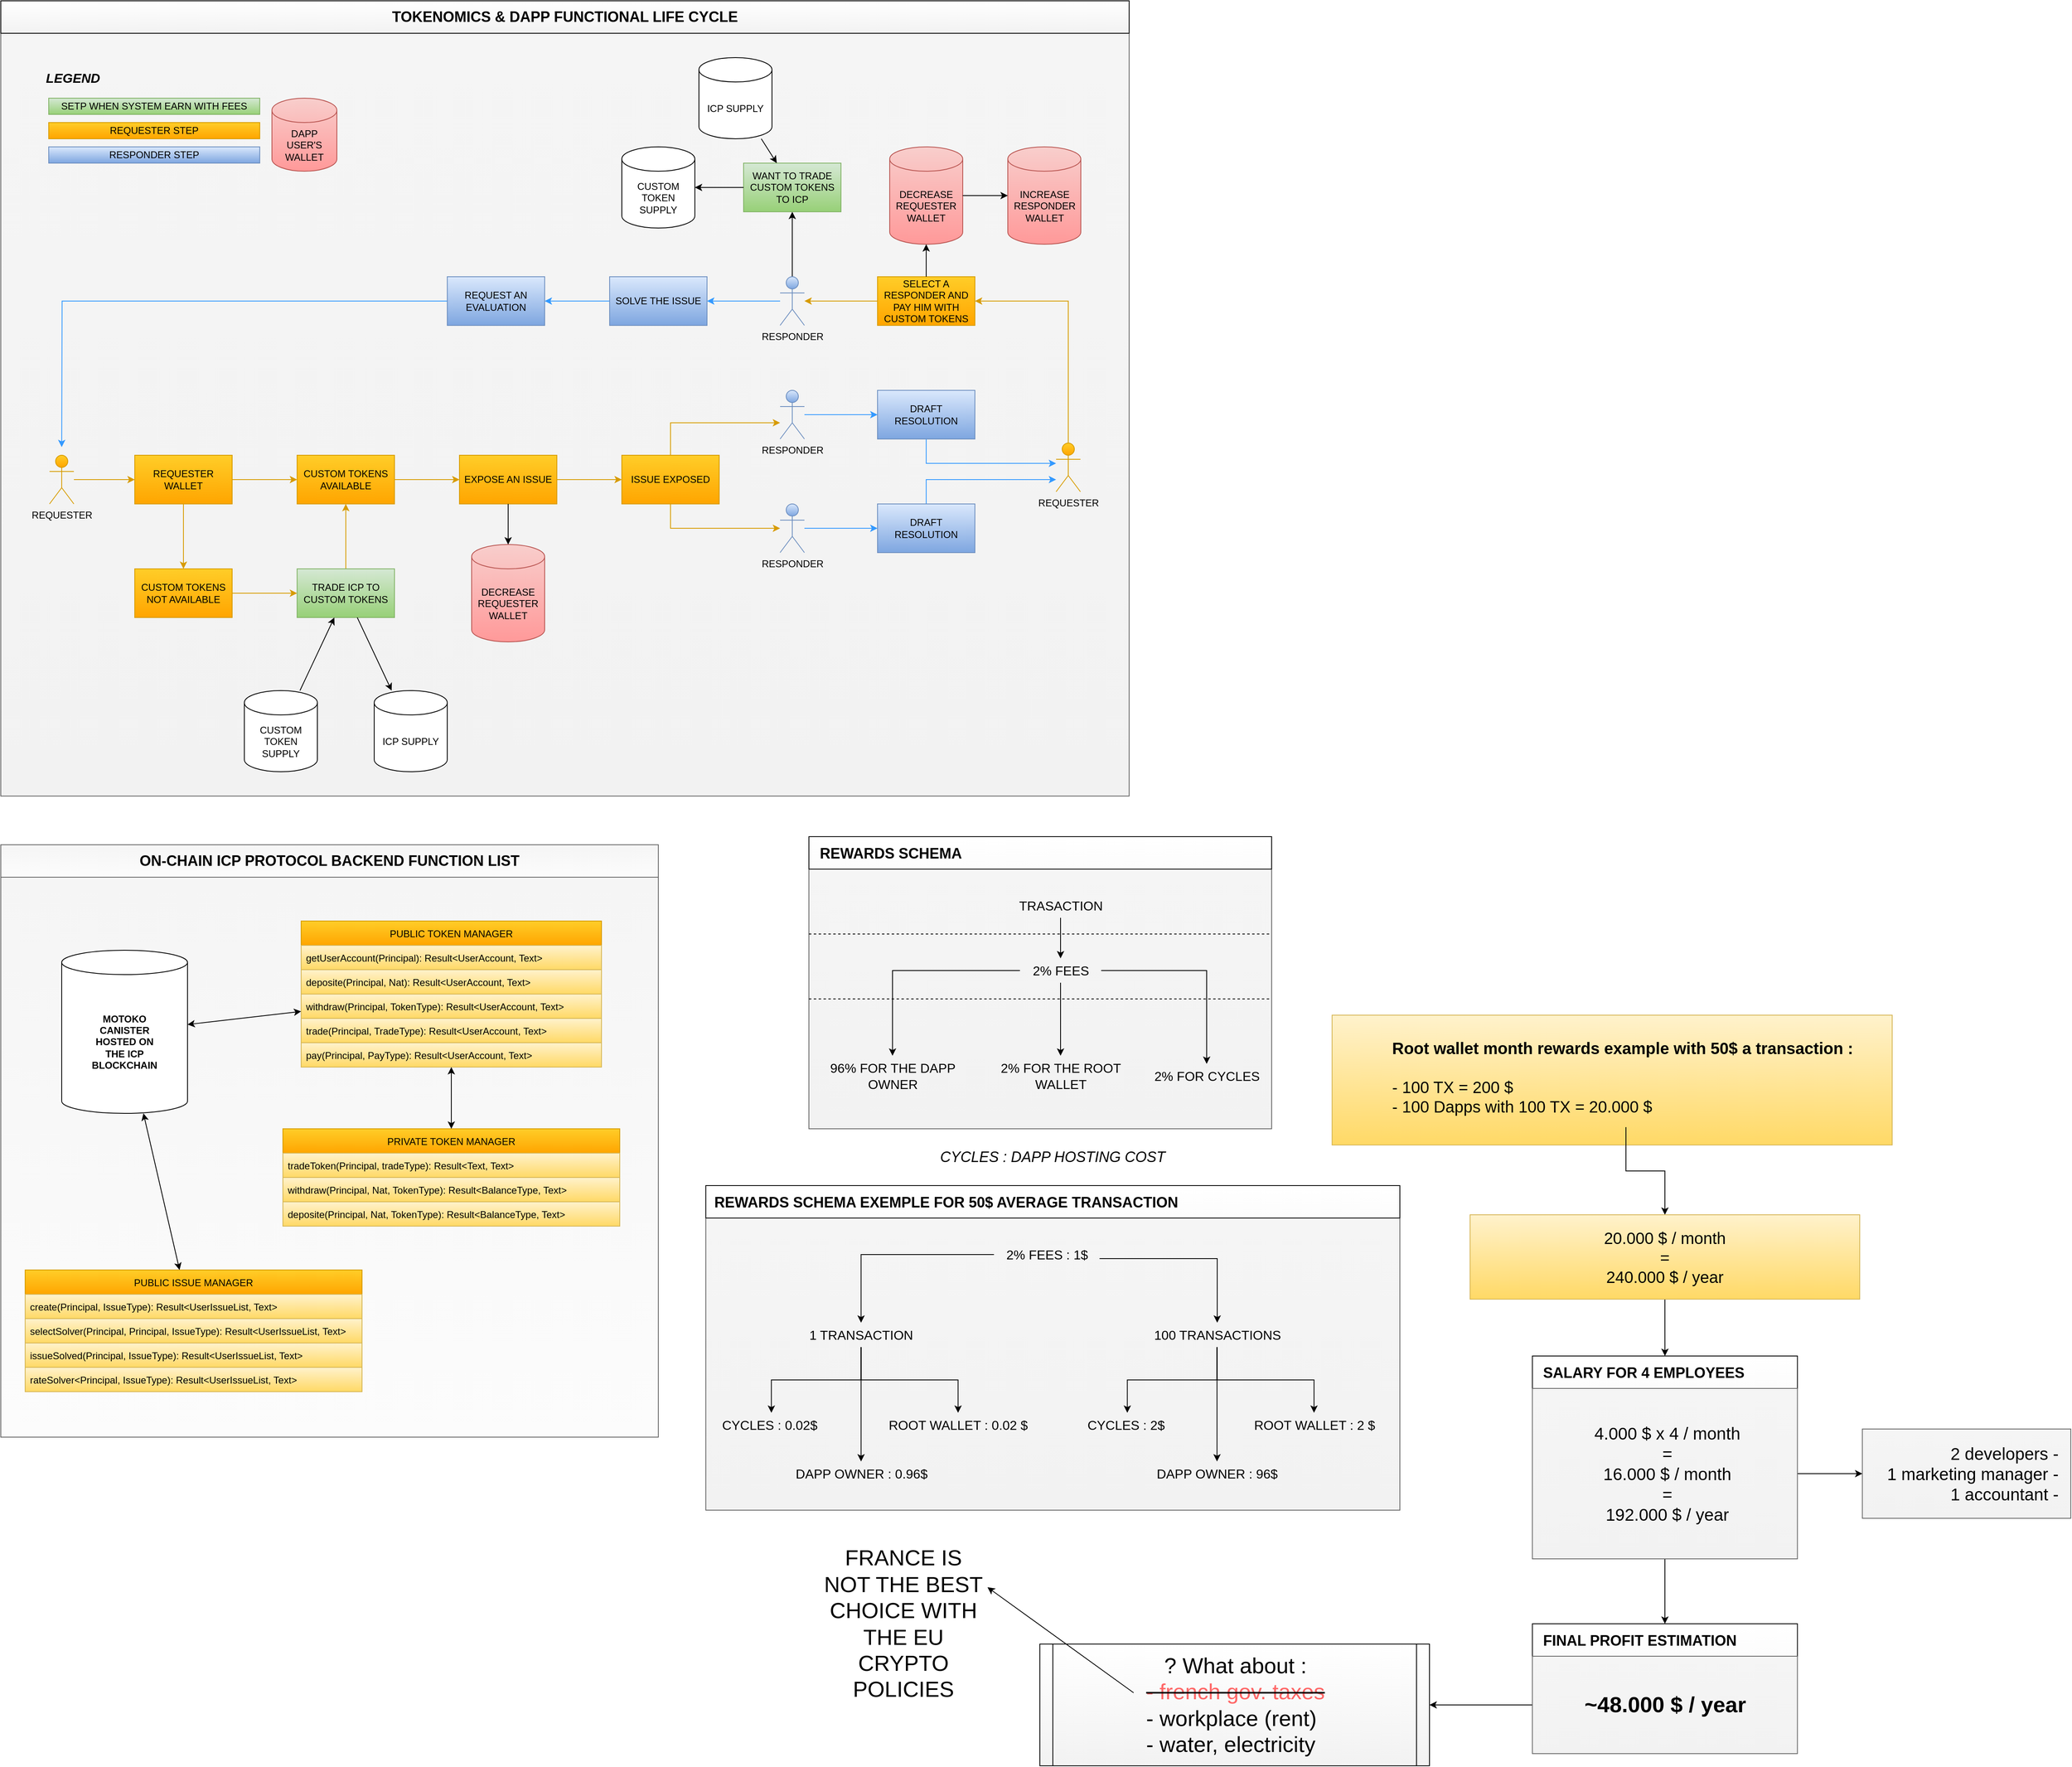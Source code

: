 <mxfile version="20.0.4" type="github">
  <diagram id="-E4rqIcrRXrwPLXp2Tc1" name="Page-1">
    <mxGraphModel dx="1896" dy="1011" grid="1" gridSize="10" guides="1" tooltips="1" connect="1" arrows="1" fold="1" page="1" pageScale="1" pageWidth="827" pageHeight="1169" math="0" shadow="0">
      <root>
        <mxCell id="0" />
        <mxCell id="1" parent="0" />
        <mxCell id="Ue3m3ns21DTPb-Fn_mAA-94" value="" style="rounded=0;whiteSpace=wrap;html=1;fontSize=16;gradientColor=#FCFCFC;" vertex="1" parent="1">
          <mxGeometry x="1886.75" y="2040" width="326.5" height="40" as="geometry" />
        </mxCell>
        <mxCell id="Ue3m3ns21DTPb-Fn_mAA-82" value="" style="rounded=0;whiteSpace=wrap;html=1;fontSize=20;gradientColor=#ffd966;fillColor=#fff2cc;strokeColor=#d6b656;" vertex="1" parent="1">
          <mxGeometry x="1640" y="1290" width="690" height="160" as="geometry" />
        </mxCell>
        <mxCell id="Ue3m3ns21DTPb-Fn_mAA-72" value="" style="rounded=0;whiteSpace=wrap;html=1;fontSize=16;gradientColor=#F2F2F2;fillColor=#f5f5f5;strokeColor=#666666;" vertex="1" parent="1">
          <mxGeometry x="868.5" y="1540" width="855" height="360" as="geometry" />
        </mxCell>
        <mxCell id="Ue3m3ns21DTPb-Fn_mAA-50" value="" style="rounded=0;whiteSpace=wrap;html=1;fontSize=16;gradientColor=#F2F2F2;fillColor=#f5f5f5;strokeColor=#666666;" vertex="1" parent="1">
          <mxGeometry x="995.5" y="1110" width="570" height="320" as="geometry" />
        </mxCell>
        <mxCell id="Ue3m3ns21DTPb-Fn_mAA-28" value="" style="rounded=0;whiteSpace=wrap;html=1;fillColor=#f5f5f5;gradientColor=#FCFCFC;strokeColor=#666666;" vertex="1" parent="1">
          <mxGeometry y="1120" width="810" height="690" as="geometry" />
        </mxCell>
        <mxCell id="-_ocpUVoCZEyNk-bwwx2-116" value="" style="rounded=0;whiteSpace=wrap;html=1;fillColor=#f5f5f5;gradientColor=#F2F2F2;strokeColor=#666666;movable=1;resizable=1;rotatable=1;deletable=1;editable=1;connectable=1;" parent="1" vertex="1">
          <mxGeometry y="80" width="1390" height="940" as="geometry" />
        </mxCell>
        <mxCell id="-_ocpUVoCZEyNk-bwwx2-2" value="ICP SUPPLY" style="shape=cylinder3;whiteSpace=wrap;html=1;boundedLbl=1;backgroundOutline=1;size=15;" parent="1" vertex="1">
          <mxGeometry x="460" y="890" width="90" height="100" as="geometry" />
        </mxCell>
        <mxCell id="-_ocpUVoCZEyNk-bwwx2-12" value="" style="edgeStyle=orthogonalEdgeStyle;rounded=0;orthogonalLoop=1;jettySize=auto;html=1;strokeWidth=1;fillColor=#ffcd28;strokeColor=#d79b00;gradientColor=#ffa500;" parent="1" source="-_ocpUVoCZEyNk-bwwx2-3" target="-_ocpUVoCZEyNk-bwwx2-11" edge="1">
          <mxGeometry relative="1" as="geometry" />
        </mxCell>
        <mxCell id="-_ocpUVoCZEyNk-bwwx2-3" value="REQUESTER" style="shape=umlActor;verticalLabelPosition=bottom;verticalAlign=top;html=1;outlineConnect=0;fillColor=#ffcd28;strokeColor=#d79b00;gradientColor=#ffa500;" parent="1" vertex="1">
          <mxGeometry x="60" y="600" width="30" height="60" as="geometry" />
        </mxCell>
        <mxCell id="-_ocpUVoCZEyNk-bwwx2-7" value="CUSTOM TOKEN SUPPLY" style="shape=cylinder3;whiteSpace=wrap;html=1;boundedLbl=1;backgroundOutline=1;size=15;" parent="1" vertex="1">
          <mxGeometry x="300" y="890" width="90" height="100" as="geometry" />
        </mxCell>
        <mxCell id="-_ocpUVoCZEyNk-bwwx2-14" value="" style="edgeStyle=orthogonalEdgeStyle;rounded=0;orthogonalLoop=1;jettySize=auto;html=1;fillColor=#ffcd28;strokeColor=#d79b00;gradientColor=#ffa500;" parent="1" source="-_ocpUVoCZEyNk-bwwx2-11" target="-_ocpUVoCZEyNk-bwwx2-13" edge="1">
          <mxGeometry relative="1" as="geometry" />
        </mxCell>
        <mxCell id="-_ocpUVoCZEyNk-bwwx2-25" value="" style="edgeStyle=orthogonalEdgeStyle;rounded=0;orthogonalLoop=1;jettySize=auto;html=1;fillColor=#ffcd28;gradientColor=#ffa500;strokeColor=#d79b00;" parent="1" source="-_ocpUVoCZEyNk-bwwx2-11" target="-_ocpUVoCZEyNk-bwwx2-24" edge="1">
          <mxGeometry relative="1" as="geometry" />
        </mxCell>
        <mxCell id="-_ocpUVoCZEyNk-bwwx2-11" value="REQUESTER WALLET" style="whiteSpace=wrap;html=1;verticalAlign=middle;fillColor=#ffcd28;strokeColor=#d79b00;gradientColor=#ffa500;" parent="1" vertex="1">
          <mxGeometry x="165" y="600" width="120" height="60" as="geometry" />
        </mxCell>
        <mxCell id="-_ocpUVoCZEyNk-bwwx2-16" value="" style="edgeStyle=orthogonalEdgeStyle;rounded=0;orthogonalLoop=1;jettySize=auto;html=1;fillColor=#ffcd28;strokeColor=#d79b00;gradientColor=#ffa500;" parent="1" source="-_ocpUVoCZEyNk-bwwx2-13" target="-_ocpUVoCZEyNk-bwwx2-15" edge="1">
          <mxGeometry relative="1" as="geometry" />
        </mxCell>
        <mxCell id="-_ocpUVoCZEyNk-bwwx2-13" value="CUSTOM TOKENS AVAILABLE" style="whiteSpace=wrap;html=1;verticalAlign=middle;fillColor=#ffcd28;strokeColor=#d79b00;gradientColor=#ffa500;" parent="1" vertex="1">
          <mxGeometry x="365" y="600" width="120" height="60" as="geometry" />
        </mxCell>
        <mxCell id="-_ocpUVoCZEyNk-bwwx2-33" value="" style="edgeStyle=orthogonalEdgeStyle;rounded=0;orthogonalLoop=1;jettySize=auto;html=1;fillColor=#ffcd28;strokeColor=#d79b00;gradientColor=#ffa500;" parent="1" source="-_ocpUVoCZEyNk-bwwx2-15" target="-_ocpUVoCZEyNk-bwwx2-32" edge="1">
          <mxGeometry relative="1" as="geometry" />
        </mxCell>
        <mxCell id="-_ocpUVoCZEyNk-bwwx2-15" value="EXPOSE AN ISSUE" style="whiteSpace=wrap;html=1;verticalAlign=middle;fillColor=#ffcd28;strokeColor=#d79b00;gradientColor=#ffa500;" parent="1" vertex="1">
          <mxGeometry x="565" y="600" width="120" height="60" as="geometry" />
        </mxCell>
        <mxCell id="-_ocpUVoCZEyNk-bwwx2-27" value="" style="edgeStyle=orthogonalEdgeStyle;rounded=0;orthogonalLoop=1;jettySize=auto;html=1;fillColor=#ffcd28;strokeColor=#d79b00;gradientColor=#ffa500;" parent="1" source="-_ocpUVoCZEyNk-bwwx2-24" target="-_ocpUVoCZEyNk-bwwx2-26" edge="1">
          <mxGeometry relative="1" as="geometry" />
        </mxCell>
        <mxCell id="-_ocpUVoCZEyNk-bwwx2-24" value="CUSTOM TOKENS NOT AVAILABLE" style="whiteSpace=wrap;html=1;verticalAlign=middle;fillColor=#ffcd28;strokeColor=#d79b00;gradientColor=#ffa500;" parent="1" vertex="1">
          <mxGeometry x="165" y="740" width="120" height="60" as="geometry" />
        </mxCell>
        <mxCell id="-_ocpUVoCZEyNk-bwwx2-28" value="" style="edgeStyle=orthogonalEdgeStyle;rounded=0;orthogonalLoop=1;jettySize=auto;html=1;fillColor=#ffcd28;gradientColor=#ffa500;strokeColor=#d79b00;" parent="1" source="-_ocpUVoCZEyNk-bwwx2-26" target="-_ocpUVoCZEyNk-bwwx2-13" edge="1">
          <mxGeometry relative="1" as="geometry" />
        </mxCell>
        <mxCell id="-_ocpUVoCZEyNk-bwwx2-26" value="TRADE ICP TO CUSTOM TOKENS" style="whiteSpace=wrap;html=1;verticalAlign=middle;fillColor=#d5e8d4;strokeColor=#82b366;gradientColor=#97d077;" parent="1" vertex="1">
          <mxGeometry x="365" y="740" width="120" height="60" as="geometry" />
        </mxCell>
        <mxCell id="-_ocpUVoCZEyNk-bwwx2-29" value="SETP WHEN SYSTEM EARN WITH FEES" style="whiteSpace=wrap;html=1;verticalAlign=middle;fillColor=#d5e8d4;strokeColor=#82b366;gradientColor=#97d077;" parent="1" vertex="1">
          <mxGeometry x="59" y="160" width="260" height="20" as="geometry" />
        </mxCell>
        <mxCell id="-_ocpUVoCZEyNk-bwwx2-31" value="LEGEND" style="text;html=1;strokeColor=none;fillColor=none;align=center;verticalAlign=middle;whiteSpace=wrap;rounded=0;fontSize=16;fontStyle=3" parent="1" vertex="1">
          <mxGeometry x="59" y="120" width="60" height="30" as="geometry" />
        </mxCell>
        <mxCell id="-_ocpUVoCZEyNk-bwwx2-73" style="edgeStyle=orthogonalEdgeStyle;rounded=0;orthogonalLoop=1;jettySize=auto;html=1;strokeColor=#d79b00;strokeWidth=1;fillColor=#ffcd28;gradientColor=#ffa500;" parent="1" source="-_ocpUVoCZEyNk-bwwx2-32" target="-_ocpUVoCZEyNk-bwwx2-47" edge="1">
          <mxGeometry relative="1" as="geometry">
            <Array as="points">
              <mxPoint x="825" y="690" />
            </Array>
          </mxGeometry>
        </mxCell>
        <mxCell id="-_ocpUVoCZEyNk-bwwx2-75" style="edgeStyle=orthogonalEdgeStyle;rounded=0;orthogonalLoop=1;jettySize=auto;html=1;strokeColor=#d79b00;strokeWidth=1;fillColor=#ffcd28;gradientColor=#ffa500;" parent="1" source="-_ocpUVoCZEyNk-bwwx2-32" target="-_ocpUVoCZEyNk-bwwx2-46" edge="1">
          <mxGeometry relative="1" as="geometry">
            <Array as="points">
              <mxPoint x="825" y="560" />
            </Array>
          </mxGeometry>
        </mxCell>
        <mxCell id="-_ocpUVoCZEyNk-bwwx2-32" value="ISSUE EXPOSED" style="whiteSpace=wrap;html=1;verticalAlign=middle;fillColor=#ffcd28;strokeColor=#d79b00;gradientColor=#ffa500;" parent="1" vertex="1">
          <mxGeometry x="765" y="600" width="120" height="60" as="geometry" />
        </mxCell>
        <mxCell id="-_ocpUVoCZEyNk-bwwx2-39" value="REQUESTER STEP" style="whiteSpace=wrap;html=1;verticalAlign=middle;fillColor=#ffcd28;strokeColor=#d79b00;gradientColor=#ffa500;" parent="1" vertex="1">
          <mxGeometry x="59" y="190" width="260" height="20" as="geometry" />
        </mxCell>
        <mxCell id="-_ocpUVoCZEyNk-bwwx2-40" value="RESPONDER STEP" style="whiteSpace=wrap;html=1;verticalAlign=middle;fillColor=#dae8fc;strokeColor=#6c8ebf;gradientColor=#7ea6e0;" parent="1" vertex="1">
          <mxGeometry x="59" y="220" width="260" height="20" as="geometry" />
        </mxCell>
        <mxCell id="-_ocpUVoCZEyNk-bwwx2-81" style="edgeStyle=orthogonalEdgeStyle;rounded=0;orthogonalLoop=1;jettySize=auto;html=1;strokeColor=#d79b00;strokeWidth=1;fillColor=#ffcd28;gradientColor=#ffa500;" parent="1" source="-_ocpUVoCZEyNk-bwwx2-42" target="-_ocpUVoCZEyNk-bwwx2-80" edge="1">
          <mxGeometry relative="1" as="geometry">
            <Array as="points">
              <mxPoint x="1315" y="410" />
            </Array>
          </mxGeometry>
        </mxCell>
        <mxCell id="-_ocpUVoCZEyNk-bwwx2-42" value="REQUESTER" style="shape=umlActor;verticalLabelPosition=bottom;verticalAlign=top;html=1;outlineConnect=0;fillColor=#ffcd28;strokeColor=#d79b00;gradientColor=#ffa500;" parent="1" vertex="1">
          <mxGeometry x="1300" y="585" width="30" height="60" as="geometry" />
        </mxCell>
        <mxCell id="-_ocpUVoCZEyNk-bwwx2-77" style="edgeStyle=orthogonalEdgeStyle;rounded=0;orthogonalLoop=1;jettySize=auto;html=1;strokeColor=#3399FF;strokeWidth=1;" parent="1" source="-_ocpUVoCZEyNk-bwwx2-46" target="-_ocpUVoCZEyNk-bwwx2-48" edge="1">
          <mxGeometry relative="1" as="geometry" />
        </mxCell>
        <mxCell id="-_ocpUVoCZEyNk-bwwx2-46" value="RESPONDER" style="shape=umlActor;verticalLabelPosition=bottom;verticalAlign=top;html=1;outlineConnect=0;fillColor=#dae8fc;strokeColor=#6c8ebf;gradientColor=#7ea6e0;" parent="1" vertex="1">
          <mxGeometry x="960" y="520" width="30" height="60" as="geometry" />
        </mxCell>
        <mxCell id="-_ocpUVoCZEyNk-bwwx2-76" style="edgeStyle=orthogonalEdgeStyle;rounded=0;orthogonalLoop=1;jettySize=auto;html=1;strokeColor=#3399FF;strokeWidth=1;" parent="1" source="-_ocpUVoCZEyNk-bwwx2-47" target="-_ocpUVoCZEyNk-bwwx2-49" edge="1">
          <mxGeometry relative="1" as="geometry" />
        </mxCell>
        <mxCell id="-_ocpUVoCZEyNk-bwwx2-47" value="RESPONDER" style="shape=umlActor;verticalLabelPosition=bottom;verticalAlign=top;html=1;outlineConnect=0;fillColor=#dae8fc;strokeColor=#6c8ebf;gradientColor=#7ea6e0;" parent="1" vertex="1">
          <mxGeometry x="960" y="660" width="30" height="60" as="geometry" />
        </mxCell>
        <mxCell id="-_ocpUVoCZEyNk-bwwx2-78" style="edgeStyle=orthogonalEdgeStyle;rounded=0;orthogonalLoop=1;jettySize=auto;html=1;strokeColor=#3399FF;strokeWidth=1;" parent="1" source="-_ocpUVoCZEyNk-bwwx2-48" target="-_ocpUVoCZEyNk-bwwx2-42" edge="1">
          <mxGeometry relative="1" as="geometry">
            <Array as="points">
              <mxPoint x="1140" y="610" />
            </Array>
          </mxGeometry>
        </mxCell>
        <mxCell id="-_ocpUVoCZEyNk-bwwx2-48" value="DRAFT RESOLUTION" style="whiteSpace=wrap;html=1;verticalAlign=middle;fillColor=#dae8fc;strokeColor=#6c8ebf;gradientColor=#7ea6e0;" parent="1" vertex="1">
          <mxGeometry x="1080" y="520" width="120" height="60" as="geometry" />
        </mxCell>
        <mxCell id="-_ocpUVoCZEyNk-bwwx2-79" style="edgeStyle=orthogonalEdgeStyle;rounded=0;orthogonalLoop=1;jettySize=auto;html=1;strokeColor=#3399FF;strokeWidth=1;" parent="1" source="-_ocpUVoCZEyNk-bwwx2-49" target="-_ocpUVoCZEyNk-bwwx2-42" edge="1">
          <mxGeometry relative="1" as="geometry">
            <Array as="points">
              <mxPoint x="1140" y="630" />
            </Array>
          </mxGeometry>
        </mxCell>
        <mxCell id="-_ocpUVoCZEyNk-bwwx2-49" value="DRAFT RESOLUTION" style="whiteSpace=wrap;html=1;verticalAlign=middle;fillColor=#dae8fc;strokeColor=#6c8ebf;gradientColor=#7ea6e0;" parent="1" vertex="1">
          <mxGeometry x="1080" y="660" width="120" height="60" as="geometry" />
        </mxCell>
        <mxCell id="-_ocpUVoCZEyNk-bwwx2-87" style="edgeStyle=orthogonalEdgeStyle;rounded=0;orthogonalLoop=1;jettySize=auto;html=1;strokeColor=#d79b00;strokeWidth=1;fillColor=#ffcd28;gradientColor=#ffa500;" parent="1" source="-_ocpUVoCZEyNk-bwwx2-80" target="-_ocpUVoCZEyNk-bwwx2-86" edge="1">
          <mxGeometry relative="1" as="geometry" />
        </mxCell>
        <mxCell id="-_ocpUVoCZEyNk-bwwx2-80" value="SELECT A RESPONDER AND PAY HIM WITH CUSTOM TOKENS" style="whiteSpace=wrap;html=1;verticalAlign=middle;fillColor=#ffcd28;strokeColor=#d79b00;gradientColor=#ffa500;" parent="1" vertex="1">
          <mxGeometry x="1080" y="380" width="120" height="60" as="geometry" />
        </mxCell>
        <mxCell id="-_ocpUVoCZEyNk-bwwx2-89" style="edgeStyle=orthogonalEdgeStyle;rounded=0;orthogonalLoop=1;jettySize=auto;html=1;strokeColor=#3399FF;strokeWidth=1;" parent="1" source="-_ocpUVoCZEyNk-bwwx2-86" target="-_ocpUVoCZEyNk-bwwx2-88" edge="1">
          <mxGeometry relative="1" as="geometry" />
        </mxCell>
        <mxCell id="-_ocpUVoCZEyNk-bwwx2-102" value="" style="edgeStyle=orthogonalEdgeStyle;rounded=0;orthogonalLoop=1;jettySize=auto;html=1;startArrow=none;startFill=0;endArrow=classic;endFill=1;strokeColor=#000000;strokeWidth=1;" parent="1" source="-_ocpUVoCZEyNk-bwwx2-86" target="-_ocpUVoCZEyNk-bwwx2-101" edge="1">
          <mxGeometry relative="1" as="geometry" />
        </mxCell>
        <mxCell id="-_ocpUVoCZEyNk-bwwx2-86" value="RESPONDER" style="shape=umlActor;verticalLabelPosition=bottom;verticalAlign=top;html=1;outlineConnect=0;fillColor=#dae8fc;strokeColor=#6c8ebf;gradientColor=#7ea6e0;" parent="1" vertex="1">
          <mxGeometry x="960" y="380" width="30" height="60" as="geometry" />
        </mxCell>
        <mxCell id="-_ocpUVoCZEyNk-bwwx2-91" value="" style="edgeStyle=orthogonalEdgeStyle;rounded=0;orthogonalLoop=1;jettySize=auto;html=1;strokeColor=#3399FF;strokeWidth=1;" parent="1" source="-_ocpUVoCZEyNk-bwwx2-88" target="-_ocpUVoCZEyNk-bwwx2-90" edge="1">
          <mxGeometry relative="1" as="geometry" />
        </mxCell>
        <mxCell id="-_ocpUVoCZEyNk-bwwx2-88" value="SOLVE THE ISSUE" style="whiteSpace=wrap;html=1;verticalAlign=middle;fillColor=#dae8fc;strokeColor=#6c8ebf;gradientColor=#7ea6e0;" parent="1" vertex="1">
          <mxGeometry x="750" y="380" width="120" height="60" as="geometry" />
        </mxCell>
        <mxCell id="-_ocpUVoCZEyNk-bwwx2-92" style="edgeStyle=orthogonalEdgeStyle;rounded=0;orthogonalLoop=1;jettySize=auto;html=1;strokeColor=#3399FF;strokeWidth=1;" parent="1" source="-_ocpUVoCZEyNk-bwwx2-90" edge="1">
          <mxGeometry relative="1" as="geometry">
            <mxPoint x="75" y="590" as="targetPoint" />
          </mxGeometry>
        </mxCell>
        <mxCell id="-_ocpUVoCZEyNk-bwwx2-90" value="REQUEST AN EVALUATION" style="whiteSpace=wrap;html=1;verticalAlign=middle;fillColor=#dae8fc;strokeColor=#6c8ebf;gradientColor=#7ea6e0;" parent="1" vertex="1">
          <mxGeometry x="550" y="380" width="120" height="60" as="geometry" />
        </mxCell>
        <mxCell id="-_ocpUVoCZEyNk-bwwx2-95" value="" style="endArrow=classic;html=1;rounded=0;strokeColor=#000000;strokeWidth=1;" parent="1" source="-_ocpUVoCZEyNk-bwwx2-26" target="-_ocpUVoCZEyNk-bwwx2-2" edge="1">
          <mxGeometry width="50" height="50" relative="1" as="geometry">
            <mxPoint x="770" y="770" as="sourcePoint" />
            <mxPoint x="820" y="720" as="targetPoint" />
          </mxGeometry>
        </mxCell>
        <mxCell id="-_ocpUVoCZEyNk-bwwx2-96" value="" style="endArrow=classic;html=1;rounded=0;strokeColor=#000000;strokeWidth=1;" parent="1" source="-_ocpUVoCZEyNk-bwwx2-7" target="-_ocpUVoCZEyNk-bwwx2-26" edge="1">
          <mxGeometry width="50" height="50" relative="1" as="geometry">
            <mxPoint x="770" y="770" as="sourcePoint" />
            <mxPoint x="820" y="720" as="targetPoint" />
          </mxGeometry>
        </mxCell>
        <mxCell id="-_ocpUVoCZEyNk-bwwx2-97" value="DECREASE REQUESTER WALLET" style="shape=cylinder3;whiteSpace=wrap;html=1;boundedLbl=1;backgroundOutline=1;size=15;fillColor=#f8cecc;gradientColor=#FF9999;strokeColor=#b85450;" parent="1" vertex="1">
          <mxGeometry x="580" y="710" width="90" height="120" as="geometry" />
        </mxCell>
        <mxCell id="-_ocpUVoCZEyNk-bwwx2-98" value="" style="endArrow=classic;html=1;rounded=0;strokeColor=#000000;strokeWidth=1;" parent="1" source="-_ocpUVoCZEyNk-bwwx2-15" target="-_ocpUVoCZEyNk-bwwx2-97" edge="1">
          <mxGeometry width="50" height="50" relative="1" as="geometry">
            <mxPoint x="770" y="770" as="sourcePoint" />
            <mxPoint x="820" y="720" as="targetPoint" />
          </mxGeometry>
        </mxCell>
        <mxCell id="-_ocpUVoCZEyNk-bwwx2-101" value="WANT TO TRADE CUSTOM TOKENS TO ICP" style="whiteSpace=wrap;html=1;verticalAlign=middle;fillColor=#d5e8d4;strokeColor=#82b366;gradientColor=#97d077;" parent="1" vertex="1">
          <mxGeometry x="915" y="240" width="120" height="60" as="geometry" />
        </mxCell>
        <mxCell id="-_ocpUVoCZEyNk-bwwx2-104" value="ICP SUPPLY" style="shape=cylinder3;whiteSpace=wrap;html=1;boundedLbl=1;backgroundOutline=1;size=15;" parent="1" vertex="1">
          <mxGeometry x="860" y="110" width="90" height="100" as="geometry" />
        </mxCell>
        <mxCell id="-_ocpUVoCZEyNk-bwwx2-105" value="CUSTOM TOKEN SUPPLY" style="shape=cylinder3;whiteSpace=wrap;html=1;boundedLbl=1;backgroundOutline=1;size=15;" parent="1" vertex="1">
          <mxGeometry x="765" y="220" width="90" height="100" as="geometry" />
        </mxCell>
        <mxCell id="-_ocpUVoCZEyNk-bwwx2-106" value="" style="endArrow=classic;html=1;rounded=0;strokeColor=#000000;strokeWidth=1;" parent="1" source="-_ocpUVoCZEyNk-bwwx2-101" target="-_ocpUVoCZEyNk-bwwx2-105" edge="1">
          <mxGeometry width="50" height="50" relative="1" as="geometry">
            <mxPoint x="700" y="340" as="sourcePoint" />
            <mxPoint x="750" y="290" as="targetPoint" />
          </mxGeometry>
        </mxCell>
        <mxCell id="-_ocpUVoCZEyNk-bwwx2-108" value="" style="endArrow=classic;html=1;rounded=0;strokeColor=#000000;strokeWidth=1;" parent="1" source="-_ocpUVoCZEyNk-bwwx2-104" target="-_ocpUVoCZEyNk-bwwx2-101" edge="1">
          <mxGeometry width="50" height="50" relative="1" as="geometry">
            <mxPoint x="700" y="340" as="sourcePoint" />
            <mxPoint x="750" y="290" as="targetPoint" />
          </mxGeometry>
        </mxCell>
        <mxCell id="-_ocpUVoCZEyNk-bwwx2-111" value="DAPP USER&#39;S WALLET" style="shape=cylinder3;whiteSpace=wrap;html=1;boundedLbl=1;backgroundOutline=1;size=15;fillColor=#f8cecc;gradientColor=#FF9999;strokeColor=#b85450;" parent="1" vertex="1">
          <mxGeometry x="334" y="160" width="80" height="90" as="geometry" />
        </mxCell>
        <mxCell id="-_ocpUVoCZEyNk-bwwx2-112" value="INCREASE RESPONDER WALLET" style="shape=cylinder3;whiteSpace=wrap;html=1;boundedLbl=1;backgroundOutline=1;size=15;fillColor=#f8cecc;gradientColor=#FF9999;strokeColor=#b85450;" parent="1" vertex="1">
          <mxGeometry x="1240.5" y="220" width="90" height="120" as="geometry" />
        </mxCell>
        <mxCell id="-_ocpUVoCZEyNk-bwwx2-113" value="DECREASE REQUESTER WALLET" style="shape=cylinder3;whiteSpace=wrap;html=1;boundedLbl=1;backgroundOutline=1;size=15;fillColor=#f8cecc;gradientColor=#FF9999;strokeColor=#b85450;" parent="1" vertex="1">
          <mxGeometry x="1095" y="220" width="90" height="120" as="geometry" />
        </mxCell>
        <mxCell id="-_ocpUVoCZEyNk-bwwx2-114" value="" style="endArrow=classic;html=1;rounded=0;strokeColor=#000000;strokeWidth=1;" parent="1" source="-_ocpUVoCZEyNk-bwwx2-80" target="-_ocpUVoCZEyNk-bwwx2-113" edge="1">
          <mxGeometry width="50" height="50" relative="1" as="geometry">
            <mxPoint x="700" y="360" as="sourcePoint" />
            <mxPoint x="750" y="310" as="targetPoint" />
          </mxGeometry>
        </mxCell>
        <mxCell id="-_ocpUVoCZEyNk-bwwx2-115" value="" style="endArrow=classic;html=1;rounded=0;strokeColor=#000000;strokeWidth=1;" parent="1" source="-_ocpUVoCZEyNk-bwwx2-113" target="-_ocpUVoCZEyNk-bwwx2-112" edge="1">
          <mxGeometry width="50" height="50" relative="1" as="geometry">
            <mxPoint x="700" y="360" as="sourcePoint" />
            <mxPoint x="750" y="310" as="targetPoint" />
          </mxGeometry>
        </mxCell>
        <mxCell id="-_ocpUVoCZEyNk-bwwx2-117" value="TOKENOMICS &amp;amp; DAPP FUNCTIONAL LIFE CYCLE" style="rounded=0;whiteSpace=wrap;html=1;fillColor=#FFFFFF;gradientColor=#F2F2F2;fontSize=18;fontStyle=1" parent="1" vertex="1">
          <mxGeometry y="40" width="1390" height="40" as="geometry" />
        </mxCell>
        <mxCell id="Ue3m3ns21DTPb-Fn_mAA-1" value="MOTOKO&lt;br&gt;CANISTER&lt;br&gt;HOSTED ON&lt;br&gt;THE ICP&lt;br&gt;BLOCKCHAIN" style="shape=cylinder3;whiteSpace=wrap;html=1;boundedLbl=1;backgroundOutline=1;size=15;fontStyle=1" vertex="1" parent="1">
          <mxGeometry x="75" y="1210" width="155" height="201" as="geometry" />
        </mxCell>
        <mxCell id="Ue3m3ns21DTPb-Fn_mAA-6" value="PUBLIC TOKEN MANAGER" style="swimlane;fontStyle=0;childLayout=stackLayout;horizontal=1;startSize=30;horizontalStack=0;resizeParent=1;resizeParentMax=0;resizeLast=0;collapsible=1;marginBottom=0;fillColor=#ffcd28;gradientColor=#ffa500;strokeColor=#d79b00;" vertex="1" parent="1">
          <mxGeometry x="370" y="1174" width="370" height="180" as="geometry" />
        </mxCell>
        <mxCell id="Ue3m3ns21DTPb-Fn_mAA-7" value="getUserAccount(Principal): Result&lt;UserAccount, Text&gt;" style="text;strokeColor=#d6b656;fillColor=#fff2cc;align=left;verticalAlign=middle;spacingLeft=4;spacingRight=4;overflow=hidden;points=[[0,0.5],[1,0.5]];portConstraint=eastwest;rotatable=0;gradientColor=#ffd966;" vertex="1" parent="Ue3m3ns21DTPb-Fn_mAA-6">
          <mxGeometry y="30" width="370" height="30" as="geometry" />
        </mxCell>
        <mxCell id="Ue3m3ns21DTPb-Fn_mAA-8" value="deposite(Principal, Nat): Result&lt;UserAccount, Text&gt;" style="text;strokeColor=#d6b656;fillColor=#fff2cc;align=left;verticalAlign=middle;spacingLeft=4;spacingRight=4;overflow=hidden;points=[[0,0.5],[1,0.5]];portConstraint=eastwest;rotatable=0;gradientColor=#ffd966;" vertex="1" parent="Ue3m3ns21DTPb-Fn_mAA-6">
          <mxGeometry y="60" width="370" height="30" as="geometry" />
        </mxCell>
        <mxCell id="Ue3m3ns21DTPb-Fn_mAA-9" value="withdraw(Principal, TokenType): Result&lt;UserAccount, Text&gt;" style="text;strokeColor=#d6b656;fillColor=#fff2cc;align=left;verticalAlign=middle;spacingLeft=4;spacingRight=4;overflow=hidden;points=[[0,0.5],[1,0.5]];portConstraint=eastwest;rotatable=0;gradientColor=#ffd966;" vertex="1" parent="Ue3m3ns21DTPb-Fn_mAA-6">
          <mxGeometry y="90" width="370" height="30" as="geometry" />
        </mxCell>
        <mxCell id="Ue3m3ns21DTPb-Fn_mAA-10" value="trade(Principal, TradeType): Result&lt;UserAccount, Text&gt;" style="text;strokeColor=#d6b656;fillColor=#fff2cc;align=left;verticalAlign=middle;spacingLeft=4;spacingRight=4;overflow=hidden;points=[[0,0.5],[1,0.5]];portConstraint=eastwest;rotatable=0;gradientColor=#ffd966;" vertex="1" parent="Ue3m3ns21DTPb-Fn_mAA-6">
          <mxGeometry y="120" width="370" height="30" as="geometry" />
        </mxCell>
        <mxCell id="Ue3m3ns21DTPb-Fn_mAA-11" value="pay(Principal, PayType): Result&lt;UserAccount, Text&gt;" style="text;strokeColor=#d6b656;fillColor=#fff2cc;align=left;verticalAlign=middle;spacingLeft=4;spacingRight=4;overflow=hidden;points=[[0,0.5],[1,0.5]];portConstraint=eastwest;rotatable=0;gradientColor=#ffd966;" vertex="1" parent="Ue3m3ns21DTPb-Fn_mAA-6">
          <mxGeometry y="150" width="370" height="30" as="geometry" />
        </mxCell>
        <mxCell id="Ue3m3ns21DTPb-Fn_mAA-13" value="" style="endArrow=classic;startArrow=classic;html=1;rounded=0;" edge="1" parent="1" source="Ue3m3ns21DTPb-Fn_mAA-1" target="Ue3m3ns21DTPb-Fn_mAA-6">
          <mxGeometry width="50" height="50" relative="1" as="geometry">
            <mxPoint x="680" y="1310" as="sourcePoint" />
            <mxPoint x="730" y="1260" as="targetPoint" />
          </mxGeometry>
        </mxCell>
        <mxCell id="Ue3m3ns21DTPb-Fn_mAA-14" value="PUBLIC ISSUE MANAGER" style="swimlane;fontStyle=0;childLayout=stackLayout;horizontal=1;startSize=30;horizontalStack=0;resizeParent=1;resizeParentMax=0;resizeLast=0;collapsible=1;marginBottom=0;fillColor=#ffcd28;gradientColor=#ffa500;strokeColor=#d79b00;" vertex="1" parent="1">
          <mxGeometry x="30" y="1604" width="415" height="150" as="geometry" />
        </mxCell>
        <mxCell id="Ue3m3ns21DTPb-Fn_mAA-15" value="create(Principal, IssueType): Result&lt;UserIssueList, Text&gt;" style="text;strokeColor=#d6b656;fillColor=#fff2cc;align=left;verticalAlign=middle;spacingLeft=4;spacingRight=4;overflow=hidden;points=[[0,0.5],[1,0.5]];portConstraint=eastwest;rotatable=0;gradientColor=#ffd966;" vertex="1" parent="Ue3m3ns21DTPb-Fn_mAA-14">
          <mxGeometry y="30" width="415" height="30" as="geometry" />
        </mxCell>
        <mxCell id="Ue3m3ns21DTPb-Fn_mAA-16" value="selectSolver(Principal, Principal, IssueType): Result&lt;UserIssueList, Text&gt;" style="text;strokeColor=#d6b656;fillColor=#fff2cc;align=left;verticalAlign=middle;spacingLeft=4;spacingRight=4;overflow=hidden;points=[[0,0.5],[1,0.5]];portConstraint=eastwest;rotatable=0;gradientColor=#ffd966;" vertex="1" parent="Ue3m3ns21DTPb-Fn_mAA-14">
          <mxGeometry y="60" width="415" height="30" as="geometry" />
        </mxCell>
        <mxCell id="Ue3m3ns21DTPb-Fn_mAA-17" value="issueSolved(Principal, IssueType): Result&lt;UserIssueList, Text&gt;" style="text;strokeColor=#d6b656;fillColor=#fff2cc;align=left;verticalAlign=middle;spacingLeft=4;spacingRight=4;overflow=hidden;points=[[0,0.5],[1,0.5]];portConstraint=eastwest;rotatable=0;gradientColor=#ffd966;" vertex="1" parent="Ue3m3ns21DTPb-Fn_mAA-14">
          <mxGeometry y="90" width="415" height="30" as="geometry" />
        </mxCell>
        <mxCell id="Ue3m3ns21DTPb-Fn_mAA-18" value="rateSolver&lt;Principal, IssueType): Result&lt;UserIssueList, Text&gt;" style="text;strokeColor=#d6b656;fillColor=#fff2cc;align=left;verticalAlign=middle;spacingLeft=4;spacingRight=4;overflow=hidden;points=[[0,0.5],[1,0.5]];portConstraint=eastwest;rotatable=0;gradientColor=#ffd966;" vertex="1" parent="Ue3m3ns21DTPb-Fn_mAA-14">
          <mxGeometry y="120" width="415" height="30" as="geometry" />
        </mxCell>
        <mxCell id="Ue3m3ns21DTPb-Fn_mAA-20" value="" style="endArrow=classic;startArrow=classic;html=1;rounded=0;" edge="1" parent="1" source="Ue3m3ns21DTPb-Fn_mAA-14" target="Ue3m3ns21DTPb-Fn_mAA-1">
          <mxGeometry width="50" height="50" relative="1" as="geometry">
            <mxPoint x="680" y="1510" as="sourcePoint" />
            <mxPoint x="730" y="1460" as="targetPoint" />
          </mxGeometry>
        </mxCell>
        <mxCell id="Ue3m3ns21DTPb-Fn_mAA-21" value="PRIVATE TOKEN MANAGER" style="swimlane;fontStyle=0;childLayout=stackLayout;horizontal=1;startSize=30;horizontalStack=0;resizeParent=1;resizeParentMax=0;resizeLast=0;collapsible=1;marginBottom=0;fillColor=#ffcd28;gradientColor=#ffa500;strokeColor=#d79b00;" vertex="1" parent="1">
          <mxGeometry x="347.5" y="1430" width="415" height="120" as="geometry" />
        </mxCell>
        <mxCell id="Ue3m3ns21DTPb-Fn_mAA-22" value="tradeToken(Principal, tradeType): Result&lt;Text, Text&gt;" style="text;strokeColor=#d6b656;fillColor=#fff2cc;align=left;verticalAlign=middle;spacingLeft=4;spacingRight=4;overflow=hidden;points=[[0,0.5],[1,0.5]];portConstraint=eastwest;rotatable=0;gradientColor=#ffd966;" vertex="1" parent="Ue3m3ns21DTPb-Fn_mAA-21">
          <mxGeometry y="30" width="415" height="30" as="geometry" />
        </mxCell>
        <mxCell id="Ue3m3ns21DTPb-Fn_mAA-24" value="withdraw(Principal, Nat, TokenType): Result&lt;BalanceType, Text&gt;" style="text;strokeColor=#d6b656;fillColor=#fff2cc;align=left;verticalAlign=middle;spacingLeft=4;spacingRight=4;overflow=hidden;points=[[0,0.5],[1,0.5]];portConstraint=eastwest;rotatable=0;gradientColor=#ffd966;" vertex="1" parent="Ue3m3ns21DTPb-Fn_mAA-21">
          <mxGeometry y="60" width="415" height="30" as="geometry" />
        </mxCell>
        <mxCell id="Ue3m3ns21DTPb-Fn_mAA-25" value="deposite(Principal, Nat, TokenType): Result&lt;BalanceType, Text&gt;" style="text;strokeColor=#d6b656;fillColor=#fff2cc;align=left;verticalAlign=middle;spacingLeft=4;spacingRight=4;overflow=hidden;points=[[0,0.5],[1,0.5]];portConstraint=eastwest;rotatable=0;gradientColor=#ffd966;" vertex="1" parent="Ue3m3ns21DTPb-Fn_mAA-21">
          <mxGeometry y="90" width="415" height="30" as="geometry" />
        </mxCell>
        <mxCell id="Ue3m3ns21DTPb-Fn_mAA-26" value="" style="endArrow=classic;startArrow=classic;html=1;rounded=0;" edge="1" parent="1" source="Ue3m3ns21DTPb-Fn_mAA-21" target="Ue3m3ns21DTPb-Fn_mAA-6">
          <mxGeometry width="50" height="50" relative="1" as="geometry">
            <mxPoint x="680" y="1510" as="sourcePoint" />
            <mxPoint x="730" y="1460" as="targetPoint" />
          </mxGeometry>
        </mxCell>
        <mxCell id="Ue3m3ns21DTPb-Fn_mAA-27" value="&lt;b&gt;&lt;font style=&quot;font-size: 18px;&quot;&gt;ON-CHAIN ICP PROTOCOL BACKEND FUNCTION LIST&lt;/font&gt;&lt;/b&gt;" style="rounded=0;whiteSpace=wrap;html=1;fillColor=#f5f5f5;gradientColor=#FCFCFC;strokeColor=#666666;" vertex="1" parent="1">
          <mxGeometry y="1080" width="810" height="40" as="geometry" />
        </mxCell>
        <mxCell id="Ue3m3ns21DTPb-Fn_mAA-62" style="edgeStyle=orthogonalEdgeStyle;rounded=0;orthogonalLoop=1;jettySize=auto;html=1;fontSize=18;" edge="1" parent="1" source="Ue3m3ns21DTPb-Fn_mAA-34" target="Ue3m3ns21DTPb-Fn_mAA-38">
          <mxGeometry relative="1" as="geometry" />
        </mxCell>
        <mxCell id="Ue3m3ns21DTPb-Fn_mAA-71" style="edgeStyle=orthogonalEdgeStyle;rounded=0;orthogonalLoop=1;jettySize=auto;html=1;fontSize=18;" edge="1" parent="1" source="Ue3m3ns21DTPb-Fn_mAA-34" target="Ue3m3ns21DTPb-Fn_mAA-67">
          <mxGeometry relative="1" as="geometry">
            <Array as="points">
              <mxPoint x="1498.5" y="1590" />
            </Array>
          </mxGeometry>
        </mxCell>
        <mxCell id="Ue3m3ns21DTPb-Fn_mAA-34" value="2% FEES : 1$" style="text;html=1;strokeColor=none;fillColor=none;align=center;verticalAlign=middle;whiteSpace=wrap;rounded=0;fontSize=16;" vertex="1" parent="1">
          <mxGeometry x="1223.5" y="1570" width="130" height="30" as="geometry" />
        </mxCell>
        <mxCell id="Ue3m3ns21DTPb-Fn_mAA-58" style="edgeStyle=orthogonalEdgeStyle;rounded=0;orthogonalLoop=1;jettySize=auto;html=1;fontSize=18;" edge="1" parent="1" source="Ue3m3ns21DTPb-Fn_mAA-38" target="Ue3m3ns21DTPb-Fn_mAA-55">
          <mxGeometry relative="1" as="geometry" />
        </mxCell>
        <mxCell id="Ue3m3ns21DTPb-Fn_mAA-59" style="edgeStyle=orthogonalEdgeStyle;rounded=0;orthogonalLoop=1;jettySize=auto;html=1;fontSize=18;" edge="1" parent="1" source="Ue3m3ns21DTPb-Fn_mAA-38" target="Ue3m3ns21DTPb-Fn_mAA-57">
          <mxGeometry relative="1" as="geometry" />
        </mxCell>
        <mxCell id="Ue3m3ns21DTPb-Fn_mAA-60" style="edgeStyle=orthogonalEdgeStyle;rounded=0;orthogonalLoop=1;jettySize=auto;html=1;fontSize=18;" edge="1" parent="1" source="Ue3m3ns21DTPb-Fn_mAA-38" target="Ue3m3ns21DTPb-Fn_mAA-56">
          <mxGeometry relative="1" as="geometry" />
        </mxCell>
        <mxCell id="Ue3m3ns21DTPb-Fn_mAA-38" value="1 TRANSACTION" style="text;html=1;strokeColor=none;fillColor=none;align=center;verticalAlign=middle;whiteSpace=wrap;rounded=0;fontSize=16;" vertex="1" parent="1">
          <mxGeometry x="946" y="1669" width="227.5" height="30" as="geometry" />
        </mxCell>
        <mxCell id="Ue3m3ns21DTPb-Fn_mAA-42" value="" style="edgeStyle=orthogonalEdgeStyle;rounded=0;orthogonalLoop=1;jettySize=auto;html=1;fontSize=16;" edge="1" parent="1" source="Ue3m3ns21DTPb-Fn_mAA-40" target="Ue3m3ns21DTPb-Fn_mAA-41">
          <mxGeometry relative="1" as="geometry" />
        </mxCell>
        <mxCell id="Ue3m3ns21DTPb-Fn_mAA-40" value="TRASACTION" style="text;html=1;strokeColor=none;fillColor=none;align=center;verticalAlign=middle;whiteSpace=wrap;rounded=0;fontSize=16;" vertex="1" parent="1">
          <mxGeometry x="1215.5" y="1140" width="180" height="30" as="geometry" />
        </mxCell>
        <mxCell id="Ue3m3ns21DTPb-Fn_mAA-44" value="" style="edgeStyle=orthogonalEdgeStyle;rounded=0;orthogonalLoop=1;jettySize=auto;html=1;fontSize=16;" edge="1" parent="1" source="Ue3m3ns21DTPb-Fn_mAA-41" target="Ue3m3ns21DTPb-Fn_mAA-43">
          <mxGeometry relative="1" as="geometry" />
        </mxCell>
        <mxCell id="Ue3m3ns21DTPb-Fn_mAA-47" style="edgeStyle=orthogonalEdgeStyle;rounded=0;orthogonalLoop=1;jettySize=auto;html=1;fontSize=16;" edge="1" parent="1" source="Ue3m3ns21DTPb-Fn_mAA-41" target="Ue3m3ns21DTPb-Fn_mAA-45">
          <mxGeometry relative="1" as="geometry" />
        </mxCell>
        <mxCell id="Ue3m3ns21DTPb-Fn_mAA-48" style="edgeStyle=orthogonalEdgeStyle;rounded=0;orthogonalLoop=1;jettySize=auto;html=1;fontSize=16;" edge="1" parent="1" source="Ue3m3ns21DTPb-Fn_mAA-41" target="Ue3m3ns21DTPb-Fn_mAA-49">
          <mxGeometry relative="1" as="geometry">
            <mxPoint x="1015.5" y="1320" as="targetPoint" />
          </mxGeometry>
        </mxCell>
        <mxCell id="Ue3m3ns21DTPb-Fn_mAA-41" value="2% FEES" style="text;html=1;strokeColor=none;fillColor=none;align=center;verticalAlign=middle;whiteSpace=wrap;rounded=0;fontSize=16;" vertex="1" parent="1">
          <mxGeometry x="1255.5" y="1220" width="100" height="30" as="geometry" />
        </mxCell>
        <mxCell id="Ue3m3ns21DTPb-Fn_mAA-43" value="2% FOR CYCLES" style="text;html=1;strokeColor=none;fillColor=none;align=center;verticalAlign=middle;whiteSpace=wrap;rounded=0;fontSize=16;" vertex="1" parent="1">
          <mxGeometry x="1395.5" y="1350" width="180" height="30" as="geometry" />
        </mxCell>
        <mxCell id="Ue3m3ns21DTPb-Fn_mAA-45" value="2% FOR THE ROOT WALLET" style="text;html=1;strokeColor=none;fillColor=none;align=center;verticalAlign=middle;whiteSpace=wrap;rounded=0;fontSize=16;" vertex="1" parent="1">
          <mxGeometry x="1215.5" y="1340" width="180" height="50" as="geometry" />
        </mxCell>
        <mxCell id="Ue3m3ns21DTPb-Fn_mAA-49" value="96% FOR THE DAPP OWNER" style="text;html=1;strokeColor=none;fillColor=none;align=center;verticalAlign=middle;whiteSpace=wrap;rounded=0;fontSize=16;" vertex="1" parent="1">
          <mxGeometry x="1008.5" y="1340" width="180" height="50" as="geometry" />
        </mxCell>
        <mxCell id="Ue3m3ns21DTPb-Fn_mAA-51" value="" style="rounded=0;whiteSpace=wrap;html=1;fontSize=16;gradientColor=#FCFCFC;" vertex="1" parent="1">
          <mxGeometry x="995.5" y="1070" width="570" height="40" as="geometry" />
        </mxCell>
        <mxCell id="Ue3m3ns21DTPb-Fn_mAA-52" value="&lt;font style=&quot;font-size: 18px;&quot;&gt;REWARDS SCHEMA&lt;/font&gt;" style="text;html=1;strokeColor=none;fillColor=none;align=left;verticalAlign=middle;whiteSpace=wrap;rounded=0;fontSize=22;fontStyle=1" vertex="1" parent="1">
          <mxGeometry x="1007" y="1075" width="438.5" height="30" as="geometry" />
        </mxCell>
        <mxCell id="Ue3m3ns21DTPb-Fn_mAA-53" value="" style="endArrow=none;dashed=1;html=1;rounded=0;fontSize=18;entryX=1;entryY=0.25;entryDx=0;entryDy=0;exitX=0;exitY=0.25;exitDx=0;exitDy=0;" edge="1" parent="1" source="Ue3m3ns21DTPb-Fn_mAA-50" target="Ue3m3ns21DTPb-Fn_mAA-50">
          <mxGeometry width="50" height="50" relative="1" as="geometry">
            <mxPoint x="895.5" y="1460" as="sourcePoint" />
            <mxPoint x="945.5" y="1410" as="targetPoint" />
          </mxGeometry>
        </mxCell>
        <mxCell id="Ue3m3ns21DTPb-Fn_mAA-54" value="" style="endArrow=none;dashed=1;html=1;rounded=0;fontSize=18;entryX=1;entryY=0.5;entryDx=0;entryDy=0;exitX=0;exitY=0.5;exitDx=0;exitDy=0;" edge="1" parent="1" source="Ue3m3ns21DTPb-Fn_mAA-50" target="Ue3m3ns21DTPb-Fn_mAA-50">
          <mxGeometry width="50" height="50" relative="1" as="geometry">
            <mxPoint x="895.5" y="1460" as="sourcePoint" />
            <mxPoint x="945.5" y="1410" as="targetPoint" />
          </mxGeometry>
        </mxCell>
        <mxCell id="Ue3m3ns21DTPb-Fn_mAA-55" value="CYCLES : 0.02$&amp;nbsp;" style="text;html=1;strokeColor=none;fillColor=none;align=center;verticalAlign=middle;whiteSpace=wrap;rounded=0;fontSize=16;" vertex="1" parent="1">
          <mxGeometry x="855" y="1780" width="188.5" height="30" as="geometry" />
        </mxCell>
        <mxCell id="Ue3m3ns21DTPb-Fn_mAA-56" value="ROOT WALLET : 0.02 $" style="text;html=1;strokeColor=none;fillColor=none;align=center;verticalAlign=middle;whiteSpace=wrap;rounded=0;fontSize=16;" vertex="1" parent="1">
          <mxGeometry x="1085" y="1780" width="188.5" height="30" as="geometry" />
        </mxCell>
        <mxCell id="Ue3m3ns21DTPb-Fn_mAA-57" value="DAPP OWNER : 0.96$" style="text;html=1;strokeColor=none;fillColor=none;align=center;verticalAlign=middle;whiteSpace=wrap;rounded=0;fontSize=16;" vertex="1" parent="1">
          <mxGeometry x="965.5" y="1840" width="188.5" height="30" as="geometry" />
        </mxCell>
        <mxCell id="Ue3m3ns21DTPb-Fn_mAA-64" style="edgeStyle=orthogonalEdgeStyle;rounded=0;orthogonalLoop=1;jettySize=auto;html=1;fontSize=18;" edge="1" source="Ue3m3ns21DTPb-Fn_mAA-67" target="Ue3m3ns21DTPb-Fn_mAA-68" parent="1">
          <mxGeometry relative="1" as="geometry" />
        </mxCell>
        <mxCell id="Ue3m3ns21DTPb-Fn_mAA-65" style="edgeStyle=orthogonalEdgeStyle;rounded=0;orthogonalLoop=1;jettySize=auto;html=1;fontSize=18;" edge="1" source="Ue3m3ns21DTPb-Fn_mAA-67" target="Ue3m3ns21DTPb-Fn_mAA-70" parent="1">
          <mxGeometry relative="1" as="geometry" />
        </mxCell>
        <mxCell id="Ue3m3ns21DTPb-Fn_mAA-66" style="edgeStyle=orthogonalEdgeStyle;rounded=0;orthogonalLoop=1;jettySize=auto;html=1;fontSize=18;" edge="1" source="Ue3m3ns21DTPb-Fn_mAA-67" target="Ue3m3ns21DTPb-Fn_mAA-69" parent="1">
          <mxGeometry relative="1" as="geometry" />
        </mxCell>
        <mxCell id="Ue3m3ns21DTPb-Fn_mAA-67" value="100 TRANSACTIONS" style="text;html=1;strokeColor=none;fillColor=none;align=center;verticalAlign=middle;whiteSpace=wrap;rounded=0;fontSize=16;" vertex="1" parent="1">
          <mxGeometry x="1384.5" y="1669" width="227.5" height="30" as="geometry" />
        </mxCell>
        <mxCell id="Ue3m3ns21DTPb-Fn_mAA-68" value="CYCLES : 2$&amp;nbsp;" style="text;html=1;strokeColor=none;fillColor=none;align=center;verticalAlign=middle;whiteSpace=wrap;rounded=0;fontSize=16;" vertex="1" parent="1">
          <mxGeometry x="1293.5" y="1780" width="188.5" height="30" as="geometry" />
        </mxCell>
        <mxCell id="Ue3m3ns21DTPb-Fn_mAA-69" value="ROOT WALLET : 2 $" style="text;html=1;strokeColor=none;fillColor=none;align=center;verticalAlign=middle;whiteSpace=wrap;rounded=0;fontSize=16;" vertex="1" parent="1">
          <mxGeometry x="1523.5" y="1780" width="188.5" height="30" as="geometry" />
        </mxCell>
        <mxCell id="Ue3m3ns21DTPb-Fn_mAA-70" value="DAPP OWNER : 96$" style="text;html=1;strokeColor=none;fillColor=none;align=center;verticalAlign=middle;whiteSpace=wrap;rounded=0;fontSize=16;" vertex="1" parent="1">
          <mxGeometry x="1404" y="1840" width="188.5" height="30" as="geometry" />
        </mxCell>
        <mxCell id="Ue3m3ns21DTPb-Fn_mAA-74" value="" style="rounded=0;whiteSpace=wrap;html=1;fontSize=16;gradientColor=#FCFCFC;" vertex="1" parent="1">
          <mxGeometry x="868.5" y="1500" width="855" height="40" as="geometry" />
        </mxCell>
        <mxCell id="Ue3m3ns21DTPb-Fn_mAA-73" value="&lt;font style=&quot;font-size: 18px;&quot;&gt;REWARDS SCHEMA EXEMPLE FOR 50$ AVERAGE TRANSACTION&lt;/font&gt;" style="text;html=1;strokeColor=none;fillColor=none;align=left;verticalAlign=middle;whiteSpace=wrap;rounded=0;fontSize=22;fontStyle=1" vertex="1" parent="1">
          <mxGeometry x="876.5" y="1505" width="827" height="30" as="geometry" />
        </mxCell>
        <mxCell id="Ue3m3ns21DTPb-Fn_mAA-75" value="CYCLES : DAPP HOSTING COST" style="text;html=1;strokeColor=none;fillColor=none;align=center;verticalAlign=middle;whiteSpace=wrap;rounded=0;fontSize=18;fontStyle=2" vertex="1" parent="1">
          <mxGeometry x="1071" y="1450" width="450" height="30" as="geometry" />
        </mxCell>
        <mxCell id="Ue3m3ns21DTPb-Fn_mAA-84" value="" style="edgeStyle=orthogonalEdgeStyle;rounded=0;orthogonalLoop=1;jettySize=auto;html=1;fontSize=20;" edge="1" parent="1" source="Ue3m3ns21DTPb-Fn_mAA-81" target="Ue3m3ns21DTPb-Fn_mAA-83">
          <mxGeometry relative="1" as="geometry" />
        </mxCell>
        <mxCell id="Ue3m3ns21DTPb-Fn_mAA-81" value="&lt;b&gt;Root wallet month rewards example with 50$ a transaction :&lt;br&gt;&lt;/b&gt;&lt;br&gt;- 100 TX = 200 $&lt;br&gt;- 100 Dapps with 100 TX = 20.000 $" style="text;html=1;strokeColor=none;fillColor=none;align=left;verticalAlign=top;whiteSpace=wrap;rounded=0;fontSize=20;" vertex="1" parent="1">
          <mxGeometry x="1712" y="1312" width="580" height="116" as="geometry" />
        </mxCell>
        <mxCell id="Ue3m3ns21DTPb-Fn_mAA-90" style="edgeStyle=orthogonalEdgeStyle;rounded=0;orthogonalLoop=1;jettySize=auto;html=1;fontSize=21;" edge="1" parent="1" source="Ue3m3ns21DTPb-Fn_mAA-83" target="Ue3m3ns21DTPb-Fn_mAA-86">
          <mxGeometry relative="1" as="geometry" />
        </mxCell>
        <mxCell id="Ue3m3ns21DTPb-Fn_mAA-83" value="20.000 $ / month&lt;br&gt;=&lt;br&gt;240.000 $ / year" style="whiteSpace=wrap;html=1;fontSize=20;gradientColor=#ffd966;fillColor=#fff2cc;strokeColor=#d6b656;" vertex="1" parent="1">
          <mxGeometry x="1810" y="1536" width="480" height="104" as="geometry" />
        </mxCell>
        <mxCell id="Ue3m3ns21DTPb-Fn_mAA-86" value="" style="rounded=0;whiteSpace=wrap;html=1;fontSize=16;gradientColor=#FCFCFC;" vertex="1" parent="1">
          <mxGeometry x="1886.75" y="1710" width="326.5" height="40" as="geometry" />
        </mxCell>
        <mxCell id="Ue3m3ns21DTPb-Fn_mAA-87" value="&lt;font style=&quot;font-size: 18px;&quot;&gt;SALARY FOR 4 EMPLOYEES&lt;/font&gt;" style="text;html=1;strokeColor=none;fillColor=none;align=left;verticalAlign=middle;whiteSpace=wrap;rounded=0;fontSize=22;fontStyle=1" vertex="1" parent="1">
          <mxGeometry x="1898.25" y="1715" width="261.75" height="30" as="geometry" />
        </mxCell>
        <mxCell id="Ue3m3ns21DTPb-Fn_mAA-95" style="edgeStyle=orthogonalEdgeStyle;rounded=0;orthogonalLoop=1;jettySize=auto;html=1;fontSize=27;" edge="1" parent="1" source="Ue3m3ns21DTPb-Fn_mAA-88" target="Ue3m3ns21DTPb-Fn_mAA-94">
          <mxGeometry relative="1" as="geometry" />
        </mxCell>
        <mxCell id="Ue3m3ns21DTPb-Fn_mAA-104" value="" style="edgeStyle=orthogonalEdgeStyle;rounded=0;orthogonalLoop=1;jettySize=auto;html=1;fontSize=27;" edge="1" parent="1" source="Ue3m3ns21DTPb-Fn_mAA-88" target="Ue3m3ns21DTPb-Fn_mAA-103">
          <mxGeometry relative="1" as="geometry" />
        </mxCell>
        <mxCell id="Ue3m3ns21DTPb-Fn_mAA-88" value="" style="rounded=0;whiteSpace=wrap;html=1;fontSize=16;gradientColor=#F2F2F2;fillColor=#f5f5f5;strokeColor=#666666;" vertex="1" parent="1">
          <mxGeometry x="1886.75" y="1750" width="326.5" height="210" as="geometry" />
        </mxCell>
        <mxCell id="Ue3m3ns21DTPb-Fn_mAA-85" value="4.000 $ x 4 / month&lt;br style=&quot;font-size: 21px;&quot;&gt;=&lt;br style=&quot;font-size: 21px;&quot;&gt;16.000 $ / month&lt;br style=&quot;font-size: 21px;&quot;&gt;=&lt;br style=&quot;font-size: 21px;&quot;&gt;192.000 $ / year" style="text;html=1;strokeColor=none;fillColor=none;align=center;verticalAlign=middle;whiteSpace=wrap;rounded=0;fontSize=21;" vertex="1" parent="1">
          <mxGeometry x="1923.25" y="1770" width="260" height="170" as="geometry" />
        </mxCell>
        <mxCell id="Ue3m3ns21DTPb-Fn_mAA-97" style="edgeStyle=orthogonalEdgeStyle;rounded=0;orthogonalLoop=1;jettySize=auto;html=1;fontSize=27;" edge="1" parent="1" source="Ue3m3ns21DTPb-Fn_mAA-91" target="Ue3m3ns21DTPb-Fn_mAA-96">
          <mxGeometry relative="1" as="geometry" />
        </mxCell>
        <mxCell id="Ue3m3ns21DTPb-Fn_mAA-91" value="&lt;font style=&quot;font-size: 27px;&quot;&gt;&lt;b&gt;~48.000 $ / year&lt;/b&gt;&lt;/font&gt;" style="rounded=0;whiteSpace=wrap;html=1;fontSize=16;gradientColor=#F2F2F2;fillColor=#f5f5f5;strokeColor=#666666;" vertex="1" parent="1">
          <mxGeometry x="1886.75" y="2080" width="326.5" height="120" as="geometry" />
        </mxCell>
        <mxCell id="Ue3m3ns21DTPb-Fn_mAA-93" value="&lt;font style=&quot;font-size: 18px;&quot;&gt;FINAL PROFIT ESTIMATION&lt;/font&gt;" style="text;html=1;strokeColor=none;fillColor=none;align=left;verticalAlign=middle;whiteSpace=wrap;rounded=0;fontSize=22;fontStyle=1" vertex="1" parent="1">
          <mxGeometry x="1898.25" y="2045" width="261.75" height="30" as="geometry" />
        </mxCell>
        <mxCell id="Ue3m3ns21DTPb-Fn_mAA-96" value="? What about :&lt;br&gt;&lt;div style=&quot;text-align: left;&quot;&gt;&lt;span style=&quot;background-color: initial;&quot;&gt;&lt;strike&gt;&lt;font color=&quot;#ff6666&quot;&gt;- french gov. taxes&lt;/font&gt;&lt;/strike&gt;&lt;/span&gt;&lt;/div&gt;&lt;div style=&quot;text-align: left;&quot;&gt;&lt;span style=&quot;background-color: initial;&quot;&gt;- workplace (rent)&lt;br&gt;- water, electricity&lt;/span&gt;&lt;/div&gt;" style="shape=process;whiteSpace=wrap;html=1;backgroundOutline=1;fontSize=27;gradientColor=#F2F2F2;size=0.034;" vertex="1" parent="1">
          <mxGeometry x="1280" y="2065" width="480" height="150" as="geometry" />
        </mxCell>
        <mxCell id="Ue3m3ns21DTPb-Fn_mAA-100" value="" style="endArrow=classic;html=1;rounded=0;fontSize=27;" edge="1" parent="1">
          <mxGeometry width="50" height="50" relative="1" as="geometry">
            <mxPoint x="1395.5" y="2125" as="sourcePoint" />
            <mxPoint x="1215.5" y="1995" as="targetPoint" />
          </mxGeometry>
        </mxCell>
        <mxCell id="Ue3m3ns21DTPb-Fn_mAA-101" value="FRANCE IS NOT THE BEST CHOICE WITH THE EU CRYPTO POLICIES" style="text;html=1;strokeColor=none;fillColor=none;align=center;verticalAlign=middle;whiteSpace=wrap;rounded=0;fontSize=27;" vertex="1" parent="1">
          <mxGeometry x="1007" y="1910" width="210" height="260" as="geometry" />
        </mxCell>
        <mxCell id="Ue3m3ns21DTPb-Fn_mAA-103" value="&lt;div style=&quot;font-size: 21px;&quot;&gt;2 developers -&lt;/div&gt;&lt;div style=&quot;font-size: 21px;&quot;&gt;1 marketing manager -&lt;/div&gt;&lt;div style=&quot;font-size: 21px;&quot;&gt;1 accountant -&lt;/div&gt;" style="rounded=0;whiteSpace=wrap;html=1;fontSize=21;gradientColor=#F2F2F2;fillColor=#f5f5f5;strokeColor=#666666;align=right;spacingRight=13;" vertex="1" parent="1">
          <mxGeometry x="2293.25" y="1800" width="256.75" height="110" as="geometry" />
        </mxCell>
      </root>
    </mxGraphModel>
  </diagram>
</mxfile>
